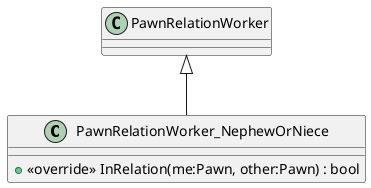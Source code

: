 @startuml
class PawnRelationWorker_NephewOrNiece {
    + <<override>> InRelation(me:Pawn, other:Pawn) : bool
}
PawnRelationWorker <|-- PawnRelationWorker_NephewOrNiece
@enduml
